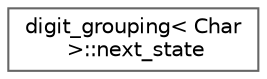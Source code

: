 digraph "类继承关系图"
{
 // LATEX_PDF_SIZE
  bgcolor="transparent";
  edge [fontname=Helvetica,fontsize=10,labelfontname=Helvetica,labelfontsize=10];
  node [fontname=Helvetica,fontsize=10,shape=box,height=0.2,width=0.4];
  rankdir="LR";
  Node0 [id="Node000000",label="digit_grouping\< Char\l \>::next_state",height=0.2,width=0.4,color="grey40", fillcolor="white", style="filled",URL="$structdetail_1_1digit__grouping_1_1next__state.html",tooltip=" "];
}
